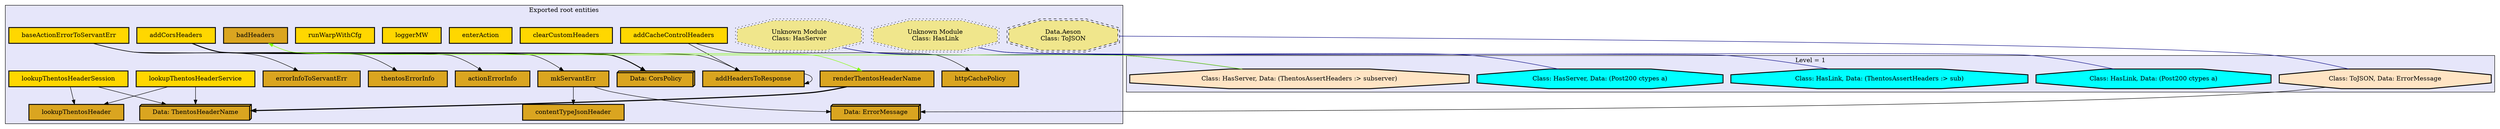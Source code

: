 digraph "Levels within Thentos.Backend.Core" {
    node [margin="0.4,0.1"
         ,style=filled];
    subgraph cluster_0 {
        graph [label="Exported root entities"
              ,style=filled
              ,fillcolor=lavender];
        1 [label="Data: CorsPolicy"
          ,shape=box3d
          ,fillcolor=goldenrod
          ,style="filled,bold"];
        2 [label="Data: ErrorMessage"
          ,shape=box3d
          ,fillcolor=goldenrod
          ,style="filled,bold"];
        3 [label="Data: ThentosHeaderName"
          ,shape=box3d
          ,fillcolor=goldenrod
          ,style="filled,bold"];
        7 [label=actionErrorInfo
          ,shape=box
          ,fillcolor=goldenrod
          ,style="filled,bold"];
        8 [label=addCacheControlHeaders
          ,shape=box
          ,fillcolor=gold
          ,style="filled,bold"];
        9 [label=addCorsHeaders
          ,shape=box
          ,fillcolor=gold
          ,style="filled,bold"];
        10 [label=addHeadersToResponse
           ,shape=box
           ,fillcolor=goldenrod
           ,style="filled,bold"];
        11 [label=badHeaders
           ,shape=box
           ,fillcolor=goldenrod
           ,style="filled,bold"];
        12 [label=baseActionErrorToServantErr
           ,shape=box
           ,fillcolor=gold
           ,style="filled,bold"];
        13 [label=clearCustomHeaders
           ,shape=box
           ,fillcolor=gold
           ,style="filled,bold"];
        14 [label=contentTypeJsonHeader
           ,shape=box
           ,fillcolor=goldenrod
           ,style="filled,bold"];
        18 [label=enterAction
           ,shape=box
           ,fillcolor=gold
           ,style="filled,bold"];
        19 [label=errorInfoToServantErr
           ,shape=box
           ,fillcolor=goldenrod
           ,style="filled,bold"];
        21 [label=httpCachePolicy
           ,shape=box
           ,fillcolor=goldenrod
           ,style="filled,bold"];
        22 [label=loggerMW
           ,shape=box
           ,fillcolor=gold
           ,style="filled,bold"];
        23 [label=lookupThentosHeader
           ,shape=box
           ,fillcolor=goldenrod
           ,style="filled,bold"];
        24 [label=lookupThentosHeaderService
           ,shape=box
           ,fillcolor=gold
           ,style="filled,bold"];
        25 [label=lookupThentosHeaderSession
           ,shape=box
           ,fillcolor=gold
           ,style="filled,bold"];
        26 [label=mkServantErr
           ,shape=box
           ,fillcolor=goldenrod
           ,style="filled,bold"];
        27 [label=renderThentosHeaderName
           ,shape=box
           ,fillcolor=goldenrod
           ,style="filled,bold"];
        30 [label=runWarpWithCfg
           ,shape=box
           ,fillcolor=gold
           ,style="filled,bold"];
        31 [label=thentosErrorInfo
           ,shape=box
           ,fillcolor=goldenrod
           ,style="filled,bold"];
        35 [label="Data.Aeson\nClass: ToJSON"
           ,shape=doubleoctagon
           ,fillcolor=khaki
           ,style="filled,dashed"];
        36 [label="Unknown Module\nClass: HasServer"
           ,shape=doubleoctagon
           ,fillcolor=khaki
           ,style="filled,dotted"];
        37 [label="Unknown Module\nClass: HasLink"
           ,shape=doubleoctagon
           ,fillcolor=khaki
           ,style="filled,dotted"];
    }
    subgraph cluster_1 {
        graph [label="Level = 1"
              ,style=filled
              ,fillcolor=lavender];
        28 [label="Class: HasServer, Data: (Post200 ctypes a)"
           ,shape=octagon
           ,fillcolor=cyan
           ,style="filled,bold"];
        29 [label="Class: HasServer, Data: (ThentosAssertHeaders :> subserver)"
           ,shape=octagon
           ,fillcolor=bisque
           ,style="filled,bold"];
        32 [label="Class: ToJSON, Data: ErrorMessage"
           ,shape=octagon
           ,fillcolor=bisque
           ,style="filled,bold"];
        33 [label="Class: HasLink, Data: (Post200 ctypes a)"
           ,shape=octagon
           ,fillcolor=cyan
           ,style="filled,bold"];
        34 [label="Class: HasLink, Data: (ThentosAssertHeaders :> sub)"
           ,shape=octagon
           ,fillcolor=cyan
           ,style="filled,bold"];
    }
    8 -> 10 [penwidth=1
            ,color=black];
    8 -> 21 [penwidth=1
            ,color=black];
    9 -> 1 [penwidth=2.09861228866811
           ,color=black];
    9 -> 10 [penwidth=1
            ,color=black];
    10 -> 10 [penwidth=1
             ,color=black];
    11 -> 27 [penwidth=1
             ,color=chartreuse];
    12 -> 7 [penwidth=1
            ,color=black];
    12 -> 19 [penwidth=1
             ,color=black];
    12 -> 26 [penwidth=1
             ,color=black];
    12 -> 31 [penwidth=1
             ,color=black];
    24 -> 3 [penwidth=1
            ,color=black];
    24 -> 23 [penwidth=1
             ,color=black];
    25 -> 3 [penwidth=1
            ,color=black];
    25 -> 23 [penwidth=1
             ,color=black];
    26 -> 2 [penwidth=1
            ,color=black];
    26 -> 14 [penwidth=1
             ,color=black];
    27 -> 3 [penwidth=2.386294361119891
            ,color=black];
    29 -> 11 [penwidth=1
             ,color=chartreuse];
    32 -> 2 [penwidth=1
            ,color=black];
    35 -> 32 [penwidth=1
             ,color=navy
             ,dir=none];
    36 -> 28 [penwidth=1
             ,color=navy
             ,dir=none];
    36 -> 29 [penwidth=1
             ,color=navy
             ,dir=none];
    37 -> 33 [penwidth=1
             ,color=navy
             ,dir=none];
    37 -> 34 [penwidth=1
             ,color=navy
             ,dir=none];
}
